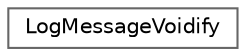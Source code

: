 digraph "Graphical Class Hierarchy"
{
 // LATEX_PDF_SIZE
  bgcolor="transparent";
  edge [fontname=Helvetica,fontsize=10,labelfontname=Helvetica,labelfontsize=10];
  node [fontname=Helvetica,fontsize=10,shape=box,height=0.2,width=0.4];
  rankdir="LR";
  Node0 [id="Node000000",label="LogMessageVoidify",height=0.2,width=0.4,color="grey40", fillcolor="white", style="filled",URL="$classLogMessageVoidify.html",tooltip=" "];
}
